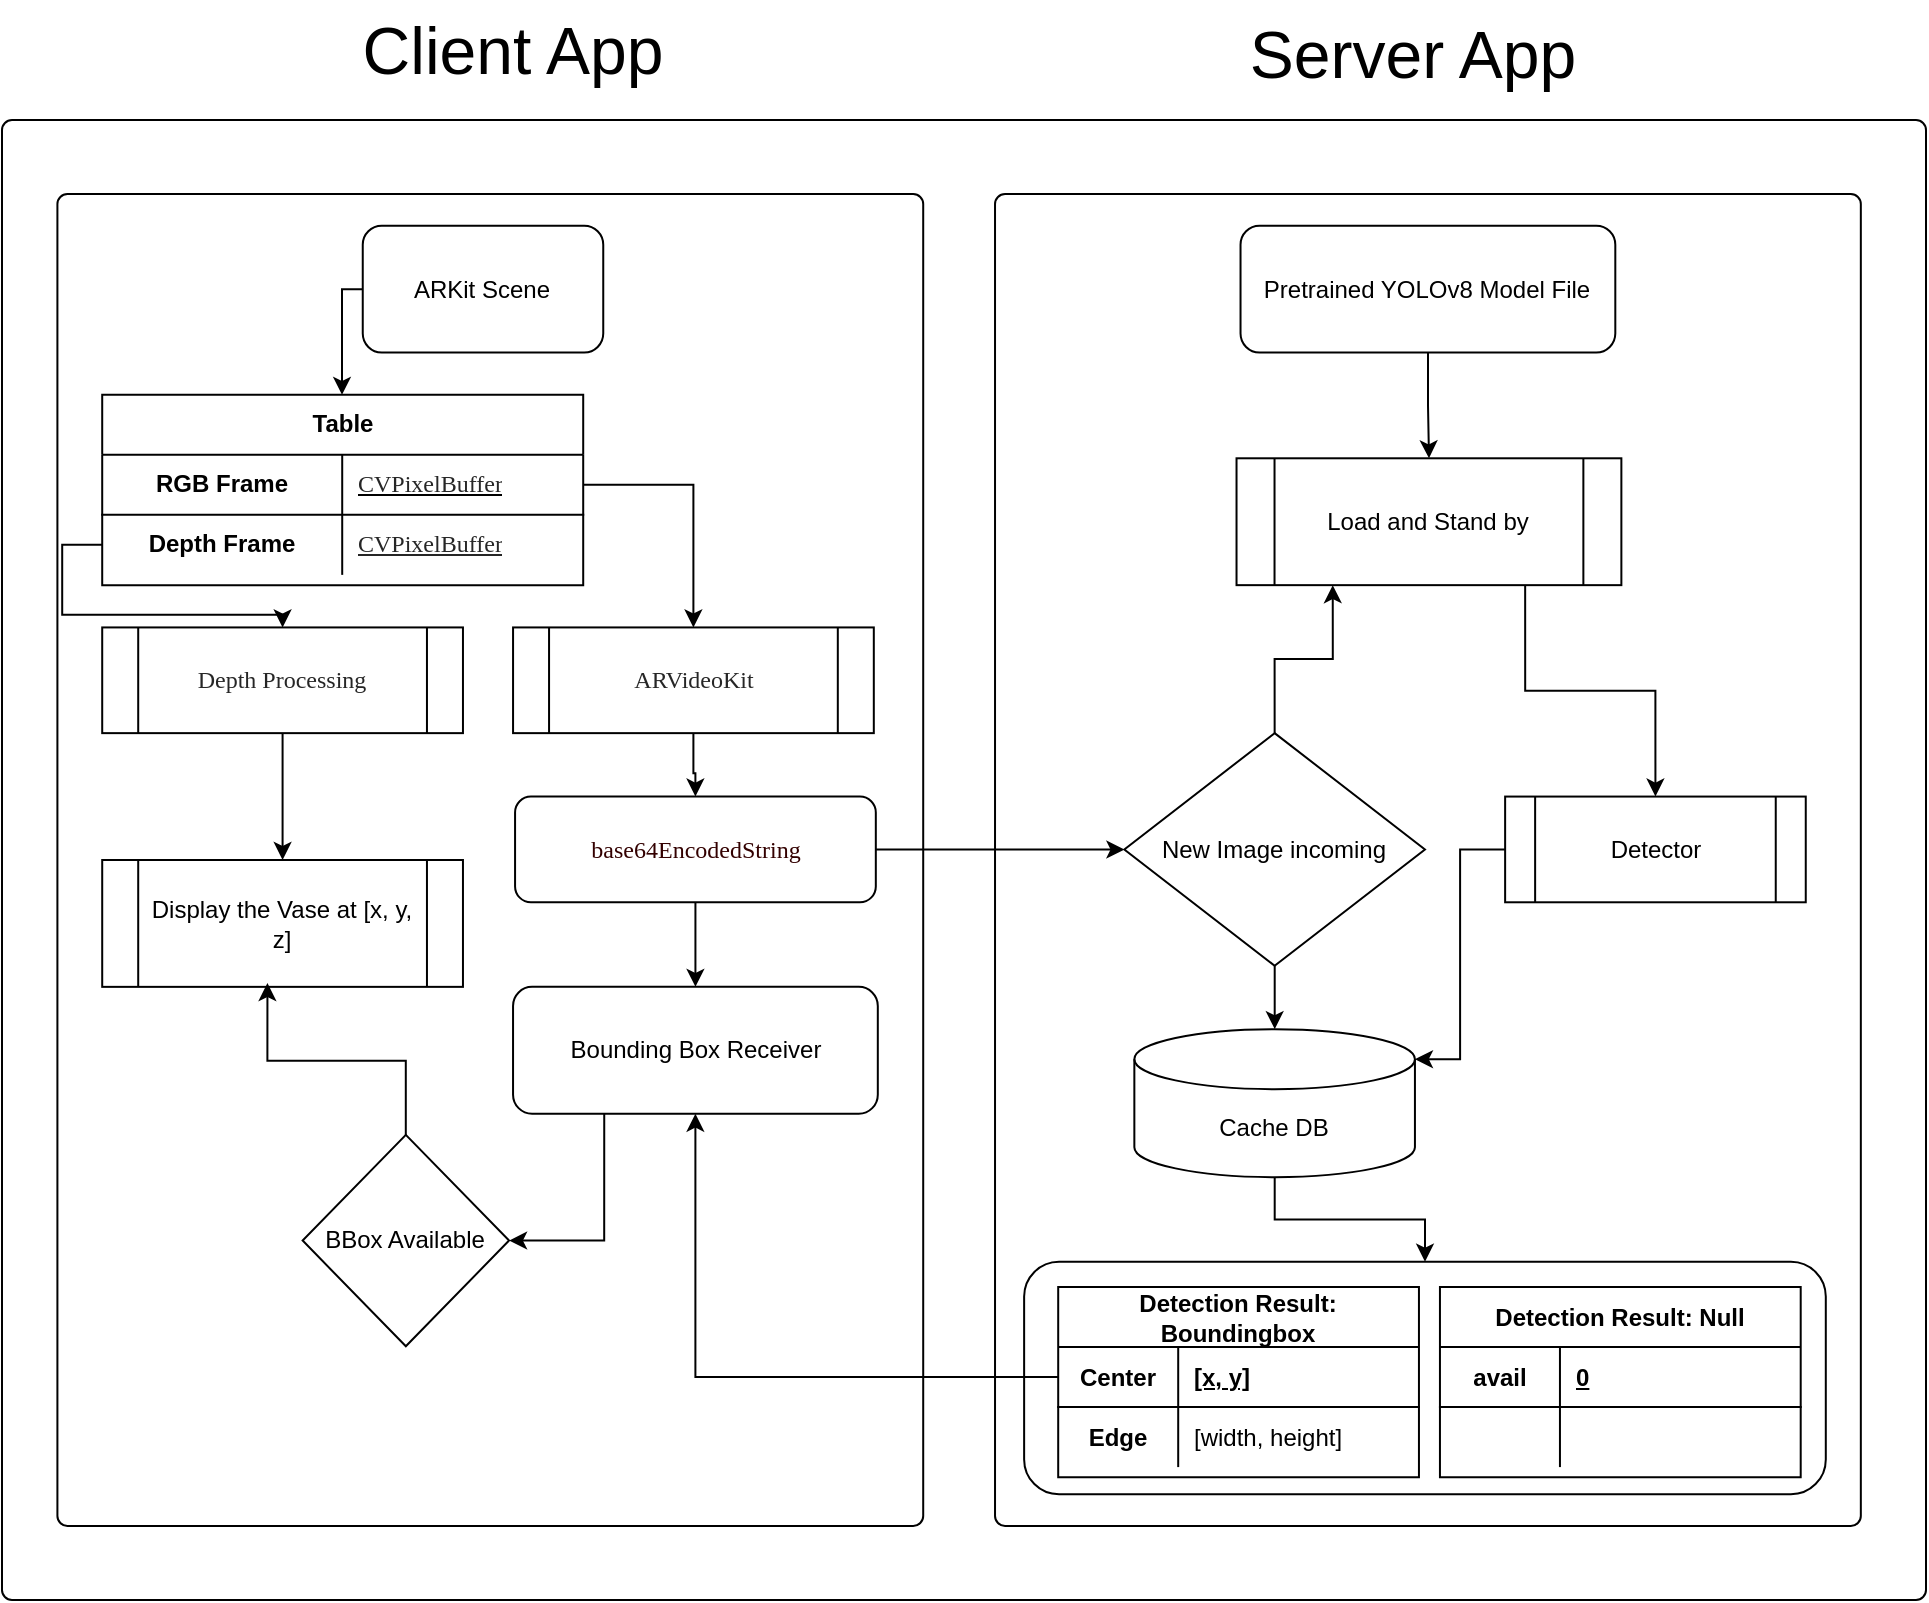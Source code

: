 <mxfile version="24.2.5" type="device">
  <diagram name="Page-1" id="3V0PW1xWTdcE1VZwfUzP">
    <mxGraphModel dx="867" dy="613" grid="1" gridSize="10" guides="1" tooltips="1" connect="1" arrows="1" fold="1" page="1" pageScale="1" pageWidth="1654" pageHeight="1169" math="0" shadow="0">
      <root>
        <mxCell id="0" />
        <mxCell id="1" parent="0" />
        <mxCell id="wCCsbcGdD02tZqE-gmq3-1" value="" style="rounded=1;absoluteArcSize=1;html=1;arcSize=10;" vertex="1" parent="1">
          <mxGeometry x="140" y="98" width="962" height="740" as="geometry" />
        </mxCell>
        <mxCell id="wCCsbcGdD02tZqE-gmq3-2" value="" style="html=1;shape=mxgraph.er.anchor;whiteSpace=wrap;" vertex="1" parent="wCCsbcGdD02tZqE-gmq3-1">
          <mxGeometry width="481.0" height="740" as="geometry" />
        </mxCell>
        <mxCell id="wCCsbcGdD02tZqE-gmq3-3" value="" style="rounded=1;absoluteArcSize=1;html=1;arcSize=10;whiteSpace=wrap;points=[];strokeColor=inherit;fillColor=inherit;" vertex="1" parent="wCCsbcGdD02tZqE-gmq3-1">
          <mxGeometry x="496.516" y="37" width="432.9" height="666" as="geometry" />
        </mxCell>
        <mxCell id="wCCsbcGdD02tZqE-gmq3-4" value="" style="rounded=1;absoluteArcSize=1;html=1;arcSize=10;whiteSpace=wrap;strokeColor=inherit;fillColor=inherit;" vertex="1" parent="wCCsbcGdD02tZqE-gmq3-1">
          <mxGeometry x="27.703" y="37" width="432.9" height="666" as="geometry" />
        </mxCell>
        <mxCell id="wCCsbcGdD02tZqE-gmq3-79" style="edgeStyle=orthogonalEdgeStyle;rounded=0;orthogonalLoop=1;jettySize=auto;html=1;exitX=0;exitY=0.5;exitDx=0;exitDy=0;" edge="1" parent="wCCsbcGdD02tZqE-gmq3-1" source="wCCsbcGdD02tZqE-gmq3-5" target="wCCsbcGdD02tZqE-gmq3-7">
          <mxGeometry relative="1" as="geometry">
            <Array as="points">
              <mxPoint x="170" y="85" />
            </Array>
          </mxGeometry>
        </mxCell>
        <mxCell id="wCCsbcGdD02tZqE-gmq3-5" value="ARKit Scene" style="rounded=1;whiteSpace=wrap;html=1;" vertex="1" parent="wCCsbcGdD02tZqE-gmq3-1">
          <mxGeometry x="180.375" y="52.857" width="120.25" height="63.429" as="geometry" />
        </mxCell>
        <mxCell id="wCCsbcGdD02tZqE-gmq3-7" value="Table" style="shape=table;startSize=30;container=1;collapsible=1;childLayout=tableLayout;fixedRows=1;rowLines=0;fontStyle=1;align=center;resizeLast=1;html=1;whiteSpace=wrap;" vertex="1" parent="wCCsbcGdD02tZqE-gmq3-1">
          <mxGeometry x="50.104" y="137.429" width="240.5" height="95.143" as="geometry" />
        </mxCell>
        <mxCell id="wCCsbcGdD02tZqE-gmq3-11" value="" style="shape=tableRow;horizontal=0;startSize=0;swimlaneHead=0;swimlaneBody=0;fillColor=none;collapsible=0;dropTarget=0;points=[[0,0.5],[1,0.5]];portConstraint=eastwest;top=0;left=0;right=0;bottom=1;html=1;" vertex="1" parent="wCCsbcGdD02tZqE-gmq3-7">
          <mxGeometry y="30" width="240.5" height="30" as="geometry" />
        </mxCell>
        <mxCell id="wCCsbcGdD02tZqE-gmq3-12" value="RGB Frame" style="shape=partialRectangle;connectable=0;fillColor=none;top=0;left=0;bottom=0;right=0;fontStyle=1;overflow=hidden;html=1;whiteSpace=wrap;" vertex="1" parent="wCCsbcGdD02tZqE-gmq3-11">
          <mxGeometry width="120" height="30" as="geometry">
            <mxRectangle width="120" height="30" as="alternateBounds" />
          </mxGeometry>
        </mxCell>
        <mxCell id="wCCsbcGdD02tZqE-gmq3-13" value="&lt;p style=&quot;margin: 0px; font-variant-numeric: normal; font-variant-east-asian: normal; font-variant-alternates: normal; font-kerning: auto; font-optical-sizing: auto; font-feature-settings: normal; font-variation-settings: normal; font-variant-position: normal; font-stretch: normal; line-height: normal; font-family: Menlo; color: rgba(0, 0, 0, 0.85); background-color: rgb(255, 255, 255);&quot; class=&quot;p1&quot;&gt;&lt;span style=&quot;font-weight: normal;&quot;&gt;CVPixelBuffer&lt;/span&gt;&lt;/p&gt;" style="shape=partialRectangle;connectable=0;fillColor=none;top=0;left=0;bottom=0;right=0;align=left;spacingLeft=6;fontStyle=5;overflow=hidden;html=1;whiteSpace=wrap;" vertex="1" parent="wCCsbcGdD02tZqE-gmq3-11">
          <mxGeometry x="120" width="120.5" height="30" as="geometry">
            <mxRectangle width="120.5" height="30" as="alternateBounds" />
          </mxGeometry>
        </mxCell>
        <mxCell id="wCCsbcGdD02tZqE-gmq3-17" value="" style="shape=tableRow;horizontal=0;startSize=0;swimlaneHead=0;swimlaneBody=0;fillColor=none;collapsible=0;dropTarget=0;points=[[0,0.5],[1,0.5]];portConstraint=eastwest;top=0;left=0;right=0;bottom=0;html=1;" vertex="1" parent="wCCsbcGdD02tZqE-gmq3-7">
          <mxGeometry y="60" width="240.5" height="30" as="geometry" />
        </mxCell>
        <mxCell id="wCCsbcGdD02tZqE-gmq3-18" value="&lt;b&gt;Depth Frame&lt;/b&gt;" style="shape=partialRectangle;connectable=0;fillColor=none;top=0;left=0;bottom=0;right=0;editable=1;overflow=hidden;html=1;whiteSpace=wrap;" vertex="1" parent="wCCsbcGdD02tZqE-gmq3-17">
          <mxGeometry width="120" height="30" as="geometry">
            <mxRectangle width="120" height="30" as="alternateBounds" />
          </mxGeometry>
        </mxCell>
        <mxCell id="wCCsbcGdD02tZqE-gmq3-19" value="&lt;p style=&quot;margin: 0px; font-variant-numeric: normal; font-variant-east-asian: normal; font-variant-alternates: normal; font-kerning: auto; font-optical-sizing: auto; font-feature-settings: normal; font-variation-settings: normal; font-variant-position: normal; font-stretch: normal; line-height: normal; font-family: Menlo; color: rgba(0, 0, 0, 0.85); background-color: rgb(255, 255, 255);&quot; class=&quot;p1&quot;&gt;&lt;u&gt;CVPixelBuffer&lt;/u&gt;&lt;/p&gt;" style="shape=partialRectangle;connectable=0;fillColor=none;top=0;left=0;bottom=0;right=0;align=left;spacingLeft=6;overflow=hidden;html=1;whiteSpace=wrap;" vertex="1" parent="wCCsbcGdD02tZqE-gmq3-17">
          <mxGeometry x="120" width="120.5" height="30" as="geometry">
            <mxRectangle width="120.5" height="30" as="alternateBounds" />
          </mxGeometry>
        </mxCell>
        <mxCell id="wCCsbcGdD02tZqE-gmq3-32" value="" style="edgeStyle=orthogonalEdgeStyle;rounded=0;orthogonalLoop=1;jettySize=auto;html=1;" edge="1" parent="wCCsbcGdD02tZqE-gmq3-1" source="wCCsbcGdD02tZqE-gmq3-20" target="wCCsbcGdD02tZqE-gmq3-23">
          <mxGeometry relative="1" as="geometry" />
        </mxCell>
        <mxCell id="wCCsbcGdD02tZqE-gmq3-20" value="&lt;p style=&quot;margin: 0px; font-variant-numeric: normal; font-variant-east-asian: normal; font-variant-alternates: normal; font-kerning: auto; font-optical-sizing: auto; font-feature-settings: normal; font-variation-settings: normal; font-variant-position: normal; font-stretch: normal; line-height: normal; font-family: Menlo; color: rgba(0, 0, 0, 0.85); background-color: rgb(255, 255, 255); text-align: start;&quot; class=&quot;p1&quot;&gt;ARVideoKit&lt;/p&gt;" style="shape=process;whiteSpace=wrap;html=1;backgroundOutline=1;" vertex="1" parent="wCCsbcGdD02tZqE-gmq3-1">
          <mxGeometry x="255.531" y="253.714" width="180.375" height="52.857" as="geometry" />
        </mxCell>
        <mxCell id="wCCsbcGdD02tZqE-gmq3-22" style="edgeStyle=orthogonalEdgeStyle;rounded=0;orthogonalLoop=1;jettySize=auto;html=1;exitX=1;exitY=0.5;exitDx=0;exitDy=0;" edge="1" parent="wCCsbcGdD02tZqE-gmq3-1" source="wCCsbcGdD02tZqE-gmq3-11" target="wCCsbcGdD02tZqE-gmq3-20">
          <mxGeometry relative="1" as="geometry" />
        </mxCell>
        <mxCell id="wCCsbcGdD02tZqE-gmq3-34" style="edgeStyle=orthogonalEdgeStyle;rounded=0;orthogonalLoop=1;jettySize=auto;html=1;exitX=1;exitY=0.5;exitDx=0;exitDy=0;" edge="1" parent="wCCsbcGdD02tZqE-gmq3-1" source="wCCsbcGdD02tZqE-gmq3-23" target="wCCsbcGdD02tZqE-gmq3-29">
          <mxGeometry relative="1" as="geometry" />
        </mxCell>
        <mxCell id="wCCsbcGdD02tZqE-gmq3-83" style="edgeStyle=orthogonalEdgeStyle;rounded=0;orthogonalLoop=1;jettySize=auto;html=1;entryX=0.5;entryY=0;entryDx=0;entryDy=0;" edge="1" parent="wCCsbcGdD02tZqE-gmq3-1" source="wCCsbcGdD02tZqE-gmq3-23" target="wCCsbcGdD02tZqE-gmq3-70">
          <mxGeometry relative="1" as="geometry" />
        </mxCell>
        <mxCell id="wCCsbcGdD02tZqE-gmq3-23" value="&lt;p style=&quot;margin: 0px; font-variant-numeric: normal; font-variant-east-asian: normal; font-variant-alternates: normal; font-kerning: auto; font-optical-sizing: auto; font-feature-settings: normal; font-variation-settings: normal; font-variant-position: normal; font-stretch: normal; line-height: normal; font-family: Menlo; background-color: rgb(255, 255, 255); text-align: start;&quot; class=&quot;p1&quot;&gt;&lt;font color=&quot;#330000&quot;&gt;base64EncodedString&lt;/font&gt;&lt;/p&gt;" style="rounded=1;whiteSpace=wrap;html=1;" vertex="1" parent="wCCsbcGdD02tZqE-gmq3-1">
          <mxGeometry x="256.533" y="338.286" width="180.375" height="52.857" as="geometry" />
        </mxCell>
        <mxCell id="wCCsbcGdD02tZqE-gmq3-69" value="" style="edgeStyle=orthogonalEdgeStyle;rounded=0;orthogonalLoop=1;jettySize=auto;html=1;" edge="1" parent="wCCsbcGdD02tZqE-gmq3-1" source="wCCsbcGdD02tZqE-gmq3-24" target="wCCsbcGdD02tZqE-gmq3-61">
          <mxGeometry relative="1" as="geometry" />
        </mxCell>
        <mxCell id="wCCsbcGdD02tZqE-gmq3-24" value="Cache DB" style="shape=cylinder3;whiteSpace=wrap;html=1;boundedLbl=1;backgroundOutline=1;size=15;" vertex="1" parent="wCCsbcGdD02tZqE-gmq3-1">
          <mxGeometry x="566.177" y="454.571" width="140.292" height="74" as="geometry" />
        </mxCell>
        <mxCell id="wCCsbcGdD02tZqE-gmq3-35" style="edgeStyle=orthogonalEdgeStyle;rounded=0;orthogonalLoop=1;jettySize=auto;html=1;" edge="1" parent="wCCsbcGdD02tZqE-gmq3-1" source="wCCsbcGdD02tZqE-gmq3-25" target="wCCsbcGdD02tZqE-gmq3-26">
          <mxGeometry relative="1" as="geometry" />
        </mxCell>
        <mxCell id="wCCsbcGdD02tZqE-gmq3-25" value="Pretrained YOLOv8 Model File" style="rounded=1;whiteSpace=wrap;html=1;" vertex="1" parent="wCCsbcGdD02tZqE-gmq3-1">
          <mxGeometry x="619.267" y="52.857" width="187.39" height="63.429" as="geometry" />
        </mxCell>
        <mxCell id="wCCsbcGdD02tZqE-gmq3-41" style="edgeStyle=orthogonalEdgeStyle;rounded=0;orthogonalLoop=1;jettySize=auto;html=1;exitX=0.75;exitY=1;exitDx=0;exitDy=0;entryX=0.5;entryY=0;entryDx=0;entryDy=0;" edge="1" parent="wCCsbcGdD02tZqE-gmq3-1" source="wCCsbcGdD02tZqE-gmq3-26" target="wCCsbcGdD02tZqE-gmq3-40">
          <mxGeometry relative="1" as="geometry" />
        </mxCell>
        <mxCell id="wCCsbcGdD02tZqE-gmq3-26" value="Load and Stand by" style="shape=process;whiteSpace=wrap;html=1;backgroundOutline=1;" vertex="1" parent="wCCsbcGdD02tZqE-gmq3-1">
          <mxGeometry x="617.263" y="169.143" width="192.42" height="63.429" as="geometry" />
        </mxCell>
        <mxCell id="wCCsbcGdD02tZqE-gmq3-36" style="edgeStyle=orthogonalEdgeStyle;rounded=0;orthogonalLoop=1;jettySize=auto;html=1;exitX=0.5;exitY=0;exitDx=0;exitDy=0;entryX=0.25;entryY=1;entryDx=0;entryDy=0;" edge="1" parent="wCCsbcGdD02tZqE-gmq3-1" source="wCCsbcGdD02tZqE-gmq3-29" target="wCCsbcGdD02tZqE-gmq3-26">
          <mxGeometry relative="1" as="geometry" />
        </mxCell>
        <mxCell id="wCCsbcGdD02tZqE-gmq3-37" style="edgeStyle=orthogonalEdgeStyle;rounded=0;orthogonalLoop=1;jettySize=auto;html=1;" edge="1" parent="wCCsbcGdD02tZqE-gmq3-1" source="wCCsbcGdD02tZqE-gmq3-29" target="wCCsbcGdD02tZqE-gmq3-24">
          <mxGeometry relative="1" as="geometry" />
        </mxCell>
        <mxCell id="wCCsbcGdD02tZqE-gmq3-29" value="New Image incoming" style="rhombus;whiteSpace=wrap;html=1;" vertex="1" parent="wCCsbcGdD02tZqE-gmq3-1">
          <mxGeometry x="561.167" y="306.571" width="150.313" height="116.286" as="geometry" />
        </mxCell>
        <mxCell id="wCCsbcGdD02tZqE-gmq3-40" value="Detector" style="shape=process;whiteSpace=wrap;html=1;backgroundOutline=1;" vertex="1" parent="wCCsbcGdD02tZqE-gmq3-1">
          <mxGeometry x="751.563" y="338.286" width="150.313" height="52.857" as="geometry" />
        </mxCell>
        <mxCell id="wCCsbcGdD02tZqE-gmq3-42" style="edgeStyle=orthogonalEdgeStyle;rounded=0;orthogonalLoop=1;jettySize=auto;html=1;entryX=1;entryY=0;entryDx=0;entryDy=15;entryPerimeter=0;" edge="1" parent="wCCsbcGdD02tZqE-gmq3-1" source="wCCsbcGdD02tZqE-gmq3-40" target="wCCsbcGdD02tZqE-gmq3-24">
          <mxGeometry relative="1" as="geometry" />
        </mxCell>
        <mxCell id="wCCsbcGdD02tZqE-gmq3-61" value="" style="rounded=1;whiteSpace=wrap;html=1;" vertex="1" parent="wCCsbcGdD02tZqE-gmq3-1">
          <mxGeometry x="511.063" y="570.857" width="400.833" height="116.286" as="geometry" />
        </mxCell>
        <mxCell id="wCCsbcGdD02tZqE-gmq3-45" value="Detection Result: Boundingbox" style="shape=table;startSize=30;container=1;collapsible=1;childLayout=tableLayout;fixedRows=1;rowLines=0;fontStyle=1;align=center;resizeLast=1;html=1;whiteSpace=wrap;" vertex="1" parent="wCCsbcGdD02tZqE-gmq3-1">
          <mxGeometry x="528.098" y="583.543" width="180.375" height="95.143" as="geometry" />
        </mxCell>
        <mxCell id="wCCsbcGdD02tZqE-gmq3-49" value="" style="shape=tableRow;horizontal=0;startSize=0;swimlaneHead=0;swimlaneBody=0;fillColor=none;collapsible=0;dropTarget=0;points=[[0,0.5],[1,0.5]];portConstraint=eastwest;top=0;left=0;right=0;bottom=1;html=1;" vertex="1" parent="wCCsbcGdD02tZqE-gmq3-45">
          <mxGeometry y="30" width="180.375" height="30" as="geometry" />
        </mxCell>
        <mxCell id="wCCsbcGdD02tZqE-gmq3-50" value="Center" style="shape=partialRectangle;connectable=0;fillColor=none;top=0;left=0;bottom=0;right=0;fontStyle=1;overflow=hidden;html=1;whiteSpace=wrap;" vertex="1" parent="wCCsbcGdD02tZqE-gmq3-49">
          <mxGeometry width="60" height="30" as="geometry">
            <mxRectangle width="60" height="30" as="alternateBounds" />
          </mxGeometry>
        </mxCell>
        <mxCell id="wCCsbcGdD02tZqE-gmq3-51" value="[x, y]" style="shape=partialRectangle;connectable=0;fillColor=none;top=0;left=0;bottom=0;right=0;align=left;spacingLeft=6;fontStyle=5;overflow=hidden;html=1;whiteSpace=wrap;" vertex="1" parent="wCCsbcGdD02tZqE-gmq3-49">
          <mxGeometry x="60" width="120.375" height="30" as="geometry">
            <mxRectangle width="120.375" height="30" as="alternateBounds" />
          </mxGeometry>
        </mxCell>
        <mxCell id="wCCsbcGdD02tZqE-gmq3-55" value="" style="shape=tableRow;horizontal=0;startSize=0;swimlaneHead=0;swimlaneBody=0;fillColor=none;collapsible=0;dropTarget=0;points=[[0,0.5],[1,0.5]];portConstraint=eastwest;top=0;left=0;right=0;bottom=0;html=1;" vertex="1" parent="wCCsbcGdD02tZqE-gmq3-45">
          <mxGeometry y="60" width="180.375" height="30" as="geometry" />
        </mxCell>
        <mxCell id="wCCsbcGdD02tZqE-gmq3-56" value="&lt;b&gt;Edge&lt;/b&gt;" style="shape=partialRectangle;connectable=0;fillColor=none;top=0;left=0;bottom=0;right=0;editable=1;overflow=hidden;html=1;whiteSpace=wrap;" vertex="1" parent="wCCsbcGdD02tZqE-gmq3-55">
          <mxGeometry width="60" height="30" as="geometry">
            <mxRectangle width="60" height="30" as="alternateBounds" />
          </mxGeometry>
        </mxCell>
        <mxCell id="wCCsbcGdD02tZqE-gmq3-57" value="[width, height]" style="shape=partialRectangle;connectable=0;fillColor=none;top=0;left=0;bottom=0;right=0;align=left;spacingLeft=6;overflow=hidden;html=1;whiteSpace=wrap;" vertex="1" parent="wCCsbcGdD02tZqE-gmq3-55">
          <mxGeometry x="60" width="120.375" height="30" as="geometry">
            <mxRectangle width="120.375" height="30" as="alternateBounds" />
          </mxGeometry>
        </mxCell>
        <mxCell id="wCCsbcGdD02tZqE-gmq3-62" value="Detection Result: Null" style="shape=table;startSize=30;container=1;collapsible=1;childLayout=tableLayout;fixedRows=1;rowLines=0;fontStyle=1;align=center;resizeLast=1;html=1;whiteSpace=wrap;" vertex="1" parent="wCCsbcGdD02tZqE-gmq3-1">
          <mxGeometry x="718.975" y="583.543" width="180.375" height="95.143" as="geometry" />
        </mxCell>
        <mxCell id="wCCsbcGdD02tZqE-gmq3-63" value="" style="shape=tableRow;horizontal=0;startSize=0;swimlaneHead=0;swimlaneBody=0;fillColor=none;collapsible=0;dropTarget=0;points=[[0,0.5],[1,0.5]];portConstraint=eastwest;top=0;left=0;right=0;bottom=1;html=1;" vertex="1" parent="wCCsbcGdD02tZqE-gmq3-62">
          <mxGeometry y="30" width="180.375" height="30" as="geometry" />
        </mxCell>
        <mxCell id="wCCsbcGdD02tZqE-gmq3-64" value="avail" style="shape=partialRectangle;connectable=0;fillColor=none;top=0;left=0;bottom=0;right=0;fontStyle=1;overflow=hidden;html=1;whiteSpace=wrap;" vertex="1" parent="wCCsbcGdD02tZqE-gmq3-63">
          <mxGeometry width="60" height="30" as="geometry">
            <mxRectangle width="60" height="30" as="alternateBounds" />
          </mxGeometry>
        </mxCell>
        <mxCell id="wCCsbcGdD02tZqE-gmq3-65" value="0" style="shape=partialRectangle;connectable=0;fillColor=none;top=0;left=0;bottom=0;right=0;align=left;spacingLeft=6;fontStyle=5;overflow=hidden;html=1;whiteSpace=wrap;" vertex="1" parent="wCCsbcGdD02tZqE-gmq3-63">
          <mxGeometry x="60" width="120.375" height="30" as="geometry">
            <mxRectangle width="120.375" height="30" as="alternateBounds" />
          </mxGeometry>
        </mxCell>
        <mxCell id="wCCsbcGdD02tZqE-gmq3-66" value="" style="shape=tableRow;horizontal=0;startSize=0;swimlaneHead=0;swimlaneBody=0;fillColor=none;collapsible=0;dropTarget=0;points=[[0,0.5],[1,0.5]];portConstraint=eastwest;top=0;left=0;right=0;bottom=0;html=1;" vertex="1" parent="wCCsbcGdD02tZqE-gmq3-62">
          <mxGeometry y="60" width="180.375" height="30" as="geometry" />
        </mxCell>
        <mxCell id="wCCsbcGdD02tZqE-gmq3-67" value="" style="shape=partialRectangle;connectable=0;fillColor=none;top=0;left=0;bottom=0;right=0;editable=1;overflow=hidden;html=1;whiteSpace=wrap;" vertex="1" parent="wCCsbcGdD02tZqE-gmq3-66">
          <mxGeometry width="60" height="30" as="geometry">
            <mxRectangle width="60" height="30" as="alternateBounds" />
          </mxGeometry>
        </mxCell>
        <mxCell id="wCCsbcGdD02tZqE-gmq3-68" value="" style="shape=partialRectangle;connectable=0;fillColor=none;top=0;left=0;bottom=0;right=0;align=left;spacingLeft=6;overflow=hidden;html=1;whiteSpace=wrap;" vertex="1" parent="wCCsbcGdD02tZqE-gmq3-66">
          <mxGeometry x="60" width="120.375" height="30" as="geometry">
            <mxRectangle width="120.375" height="30" as="alternateBounds" />
          </mxGeometry>
        </mxCell>
        <mxCell id="wCCsbcGdD02tZqE-gmq3-74" style="edgeStyle=orthogonalEdgeStyle;rounded=0;orthogonalLoop=1;jettySize=auto;html=1;exitX=0.25;exitY=1;exitDx=0;exitDy=0;entryX=1;entryY=0.5;entryDx=0;entryDy=0;" edge="1" parent="wCCsbcGdD02tZqE-gmq3-1" source="wCCsbcGdD02tZqE-gmq3-70" target="wCCsbcGdD02tZqE-gmq3-72">
          <mxGeometry relative="1" as="geometry" />
        </mxCell>
        <mxCell id="wCCsbcGdD02tZqE-gmq3-70" value="Bounding Box Receiver" style="rounded=1;whiteSpace=wrap;html=1;" vertex="1" parent="wCCsbcGdD02tZqE-gmq3-1">
          <mxGeometry x="255.527" y="433.429" width="182.379" height="63.429" as="geometry" />
        </mxCell>
        <mxCell id="wCCsbcGdD02tZqE-gmq3-71" style="edgeStyle=orthogonalEdgeStyle;rounded=0;orthogonalLoop=1;jettySize=auto;html=1;" edge="1" parent="wCCsbcGdD02tZqE-gmq3-1" source="wCCsbcGdD02tZqE-gmq3-49" target="wCCsbcGdD02tZqE-gmq3-70">
          <mxGeometry relative="1" as="geometry" />
        </mxCell>
        <mxCell id="wCCsbcGdD02tZqE-gmq3-72" value="BBox Available" style="rhombus;whiteSpace=wrap;html=1;" vertex="1" parent="wCCsbcGdD02tZqE-gmq3-1">
          <mxGeometry x="150.313" y="507.429" width="103.215" height="105.714" as="geometry" />
        </mxCell>
        <mxCell id="wCCsbcGdD02tZqE-gmq3-82" style="edgeStyle=orthogonalEdgeStyle;rounded=0;orthogonalLoop=1;jettySize=auto;html=1;entryX=0.5;entryY=0;entryDx=0;entryDy=0;" edge="1" parent="wCCsbcGdD02tZqE-gmq3-1" source="wCCsbcGdD02tZqE-gmq3-73" target="wCCsbcGdD02tZqE-gmq3-75">
          <mxGeometry relative="1" as="geometry" />
        </mxCell>
        <mxCell id="wCCsbcGdD02tZqE-gmq3-73" value="&lt;p style=&quot;margin: 0px; font-variant-numeric: normal; font-variant-east-asian: normal; font-variant-alternates: normal; font-kerning: auto; font-optical-sizing: auto; font-feature-settings: normal; font-variation-settings: normal; font-variant-position: normal; font-stretch: normal; line-height: normal; font-family: Menlo; color: rgba(0, 0, 0, 0.85); background-color: rgb(255, 255, 255); text-align: start;&quot; class=&quot;p1&quot;&gt;Depth Processing&lt;/p&gt;" style="shape=process;whiteSpace=wrap;html=1;backgroundOutline=1;" vertex="1" parent="wCCsbcGdD02tZqE-gmq3-1">
          <mxGeometry x="50.104" y="253.714" width="180.375" height="52.857" as="geometry" />
        </mxCell>
        <mxCell id="wCCsbcGdD02tZqE-gmq3-75" value="Display the Vase at [x, y, z]" style="shape=process;whiteSpace=wrap;html=1;backgroundOutline=1;" vertex="1" parent="wCCsbcGdD02tZqE-gmq3-1">
          <mxGeometry x="50.104" y="370" width="180.375" height="63.429" as="geometry" />
        </mxCell>
        <mxCell id="wCCsbcGdD02tZqE-gmq3-76" style="edgeStyle=orthogonalEdgeStyle;rounded=0;orthogonalLoop=1;jettySize=auto;html=1;entryX=0.458;entryY=0.97;entryDx=0;entryDy=0;entryPerimeter=0;" edge="1" parent="wCCsbcGdD02tZqE-gmq3-1" source="wCCsbcGdD02tZqE-gmq3-72" target="wCCsbcGdD02tZqE-gmq3-75">
          <mxGeometry relative="1" as="geometry" />
        </mxCell>
        <mxCell id="wCCsbcGdD02tZqE-gmq3-80" style="edgeStyle=orthogonalEdgeStyle;rounded=0;orthogonalLoop=1;jettySize=auto;html=1;entryX=0.5;entryY=0;entryDx=0;entryDy=0;" edge="1" parent="wCCsbcGdD02tZqE-gmq3-1" source="wCCsbcGdD02tZqE-gmq3-17" target="wCCsbcGdD02tZqE-gmq3-73">
          <mxGeometry relative="1" as="geometry" />
        </mxCell>
        <mxCell id="wCCsbcGdD02tZqE-gmq3-77" value="&lt;font style=&quot;font-size: 33px;&quot;&gt;Client App&lt;/font&gt;" style="text;html=1;align=center;verticalAlign=middle;resizable=0;points=[];autosize=1;strokeColor=none;fillColor=none;" vertex="1" parent="1">
          <mxGeometry x="310" y="38" width="170" height="50" as="geometry" />
        </mxCell>
        <mxCell id="wCCsbcGdD02tZqE-gmq3-78" value="&lt;font style=&quot;font-size: 33px;&quot;&gt;Server App&lt;/font&gt;" style="text;html=1;align=center;verticalAlign=middle;resizable=0;points=[];autosize=1;strokeColor=none;fillColor=none;" vertex="1" parent="1">
          <mxGeometry x="750" y="40" width="190" height="50" as="geometry" />
        </mxCell>
      </root>
    </mxGraphModel>
  </diagram>
</mxfile>
